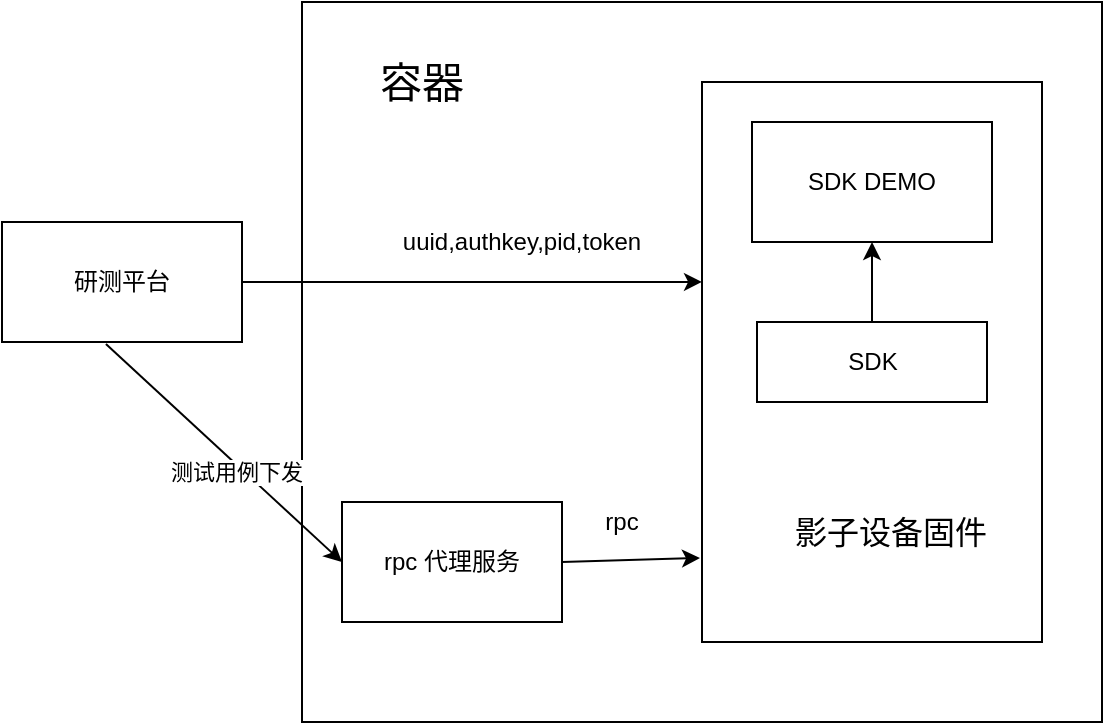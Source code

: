 <mxfile version="14.1.8" type="github">
  <diagram id="o-HRzcjP3IMkBWc5Xvac" name="Page-1">
    <mxGraphModel dx="2253" dy="698" grid="1" gridSize="10" guides="1" tooltips="1" connect="1" arrows="1" fold="1" page="1" pageScale="1" pageWidth="827" pageHeight="1169" math="0" shadow="0">
      <root>
        <mxCell id="0" />
        <mxCell id="1" parent="0" />
        <mxCell id="Kd8Lmp-M1Nt-kJ-KPY58-20" value="" style="rounded=0;whiteSpace=wrap;html=1;" vertex="1" parent="1">
          <mxGeometry x="130" y="290" width="400" height="360" as="geometry" />
        </mxCell>
        <mxCell id="Kd8Lmp-M1Nt-kJ-KPY58-1" value="" style="rounded=0;whiteSpace=wrap;html=1;" vertex="1" parent="1">
          <mxGeometry x="330" y="330" width="170" height="280" as="geometry" />
        </mxCell>
        <mxCell id="Kd8Lmp-M1Nt-kJ-KPY58-24" value="" style="edgeStyle=orthogonalEdgeStyle;rounded=0;orthogonalLoop=1;jettySize=auto;html=1;" edge="1" parent="1" source="Kd8Lmp-M1Nt-kJ-KPY58-4" target="Kd8Lmp-M1Nt-kJ-KPY58-5">
          <mxGeometry relative="1" as="geometry" />
        </mxCell>
        <mxCell id="Kd8Lmp-M1Nt-kJ-KPY58-4" value="SDK" style="rounded=0;whiteSpace=wrap;html=1;" vertex="1" parent="1">
          <mxGeometry x="357.5" y="450" width="115" height="40" as="geometry" />
        </mxCell>
        <mxCell id="Kd8Lmp-M1Nt-kJ-KPY58-5" value="SDK DEMO" style="rounded=0;whiteSpace=wrap;html=1;" vertex="1" parent="1">
          <mxGeometry x="355" y="350" width="120" height="60" as="geometry" />
        </mxCell>
        <mxCell id="Kd8Lmp-M1Nt-kJ-KPY58-8" value="研测平台" style="rounded=0;whiteSpace=wrap;html=1;" vertex="1" parent="1">
          <mxGeometry x="-20" y="400" width="120" height="60" as="geometry" />
        </mxCell>
        <mxCell id="Kd8Lmp-M1Nt-kJ-KPY58-10" value="uuid,authkey,pid,token" style="text;html=1;strokeColor=none;fillColor=none;align=center;verticalAlign=middle;whiteSpace=wrap;rounded=0;" vertex="1" parent="1">
          <mxGeometry x="220" y="400" width="40" height="20" as="geometry" />
        </mxCell>
        <mxCell id="Kd8Lmp-M1Nt-kJ-KPY58-12" value="" style="endArrow=classic;html=1;exitX=1;exitY=0.5;exitDx=0;exitDy=0;entryX=0;entryY=0.357;entryDx=0;entryDy=0;entryPerimeter=0;" edge="1" parent="1" source="Kd8Lmp-M1Nt-kJ-KPY58-8" target="Kd8Lmp-M1Nt-kJ-KPY58-1">
          <mxGeometry width="50" height="50" relative="1" as="geometry">
            <mxPoint x="390" y="390" as="sourcePoint" />
            <mxPoint x="440" y="340" as="targetPoint" />
          </mxGeometry>
        </mxCell>
        <mxCell id="Kd8Lmp-M1Nt-kJ-KPY58-13" value="rpc 代理服务" style="rounded=0;whiteSpace=wrap;html=1;" vertex="1" parent="1">
          <mxGeometry x="150" y="540" width="110" height="60" as="geometry" />
        </mxCell>
        <mxCell id="Kd8Lmp-M1Nt-kJ-KPY58-14" value="" style="endArrow=classic;html=1;exitX=1;exitY=0.5;exitDx=0;exitDy=0;" edge="1" parent="1" source="Kd8Lmp-M1Nt-kJ-KPY58-13">
          <mxGeometry width="50" height="50" relative="1" as="geometry">
            <mxPoint x="390" y="450" as="sourcePoint" />
            <mxPoint x="329" y="568" as="targetPoint" />
          </mxGeometry>
        </mxCell>
        <mxCell id="Kd8Lmp-M1Nt-kJ-KPY58-15" value="rpc" style="text;html=1;strokeColor=none;fillColor=none;align=center;verticalAlign=middle;whiteSpace=wrap;rounded=0;" vertex="1" parent="1">
          <mxGeometry x="270" y="540" width="40" height="20" as="geometry" />
        </mxCell>
        <mxCell id="Kd8Lmp-M1Nt-kJ-KPY58-16" value="" style="endArrow=classic;html=1;exitX=0.433;exitY=1.017;exitDx=0;exitDy=0;exitPerimeter=0;entryX=0;entryY=0.5;entryDx=0;entryDy=0;" edge="1" parent="1" source="Kd8Lmp-M1Nt-kJ-KPY58-8" target="Kd8Lmp-M1Nt-kJ-KPY58-13">
          <mxGeometry width="50" height="50" relative="1" as="geometry">
            <mxPoint x="390" y="450" as="sourcePoint" />
            <mxPoint x="440" y="400" as="targetPoint" />
          </mxGeometry>
        </mxCell>
        <mxCell id="Kd8Lmp-M1Nt-kJ-KPY58-17" value="测试用例下发" style="edgeLabel;html=1;align=center;verticalAlign=middle;resizable=0;points=[];" vertex="1" connectable="0" parent="Kd8Lmp-M1Nt-kJ-KPY58-16">
          <mxGeometry x="0.135" y="-3" relative="1" as="geometry">
            <mxPoint as="offset" />
          </mxGeometry>
        </mxCell>
        <mxCell id="Kd8Lmp-M1Nt-kJ-KPY58-21" value="&lt;font style=&quot;font-size: 21px&quot;&gt;容器&lt;/font&gt;" style="text;html=1;strokeColor=none;fillColor=none;align=center;verticalAlign=middle;whiteSpace=wrap;rounded=0;" vertex="1" parent="1">
          <mxGeometry x="160" y="310" width="60" height="40" as="geometry" />
        </mxCell>
        <mxCell id="Kd8Lmp-M1Nt-kJ-KPY58-25" value="&lt;font style=&quot;font-size: 16px&quot;&gt;影子设备固件&lt;/font&gt;" style="text;html=1;strokeColor=none;fillColor=none;align=center;verticalAlign=middle;whiteSpace=wrap;rounded=0;" vertex="1" parent="1">
          <mxGeometry x="357.5" y="530" width="132.5" height="50" as="geometry" />
        </mxCell>
      </root>
    </mxGraphModel>
  </diagram>
</mxfile>
